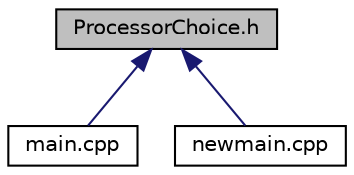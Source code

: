 digraph "ProcessorChoice.h"
{
  edge [fontname="Helvetica",fontsize="10",labelfontname="Helvetica",labelfontsize="10"];
  node [fontname="Helvetica",fontsize="10",shape=record];
  Node19 [label="ProcessorChoice.h",height=0.2,width=0.4,color="black", fillcolor="grey75", style="filled", fontcolor="black"];
  Node19 -> Node20 [dir="back",color="midnightblue",fontsize="10",style="solid"];
  Node20 [label="main.cpp",height=0.2,width=0.4,color="black", fillcolor="white", style="filled",URL="$df/d0a/main_8cpp.html"];
  Node19 -> Node21 [dir="back",color="midnightblue",fontsize="10",style="solid"];
  Node21 [label="newmain.cpp",height=0.2,width=0.4,color="black", fillcolor="white", style="filled",URL="$d8/df8/newmain_8cpp.html"];
}
